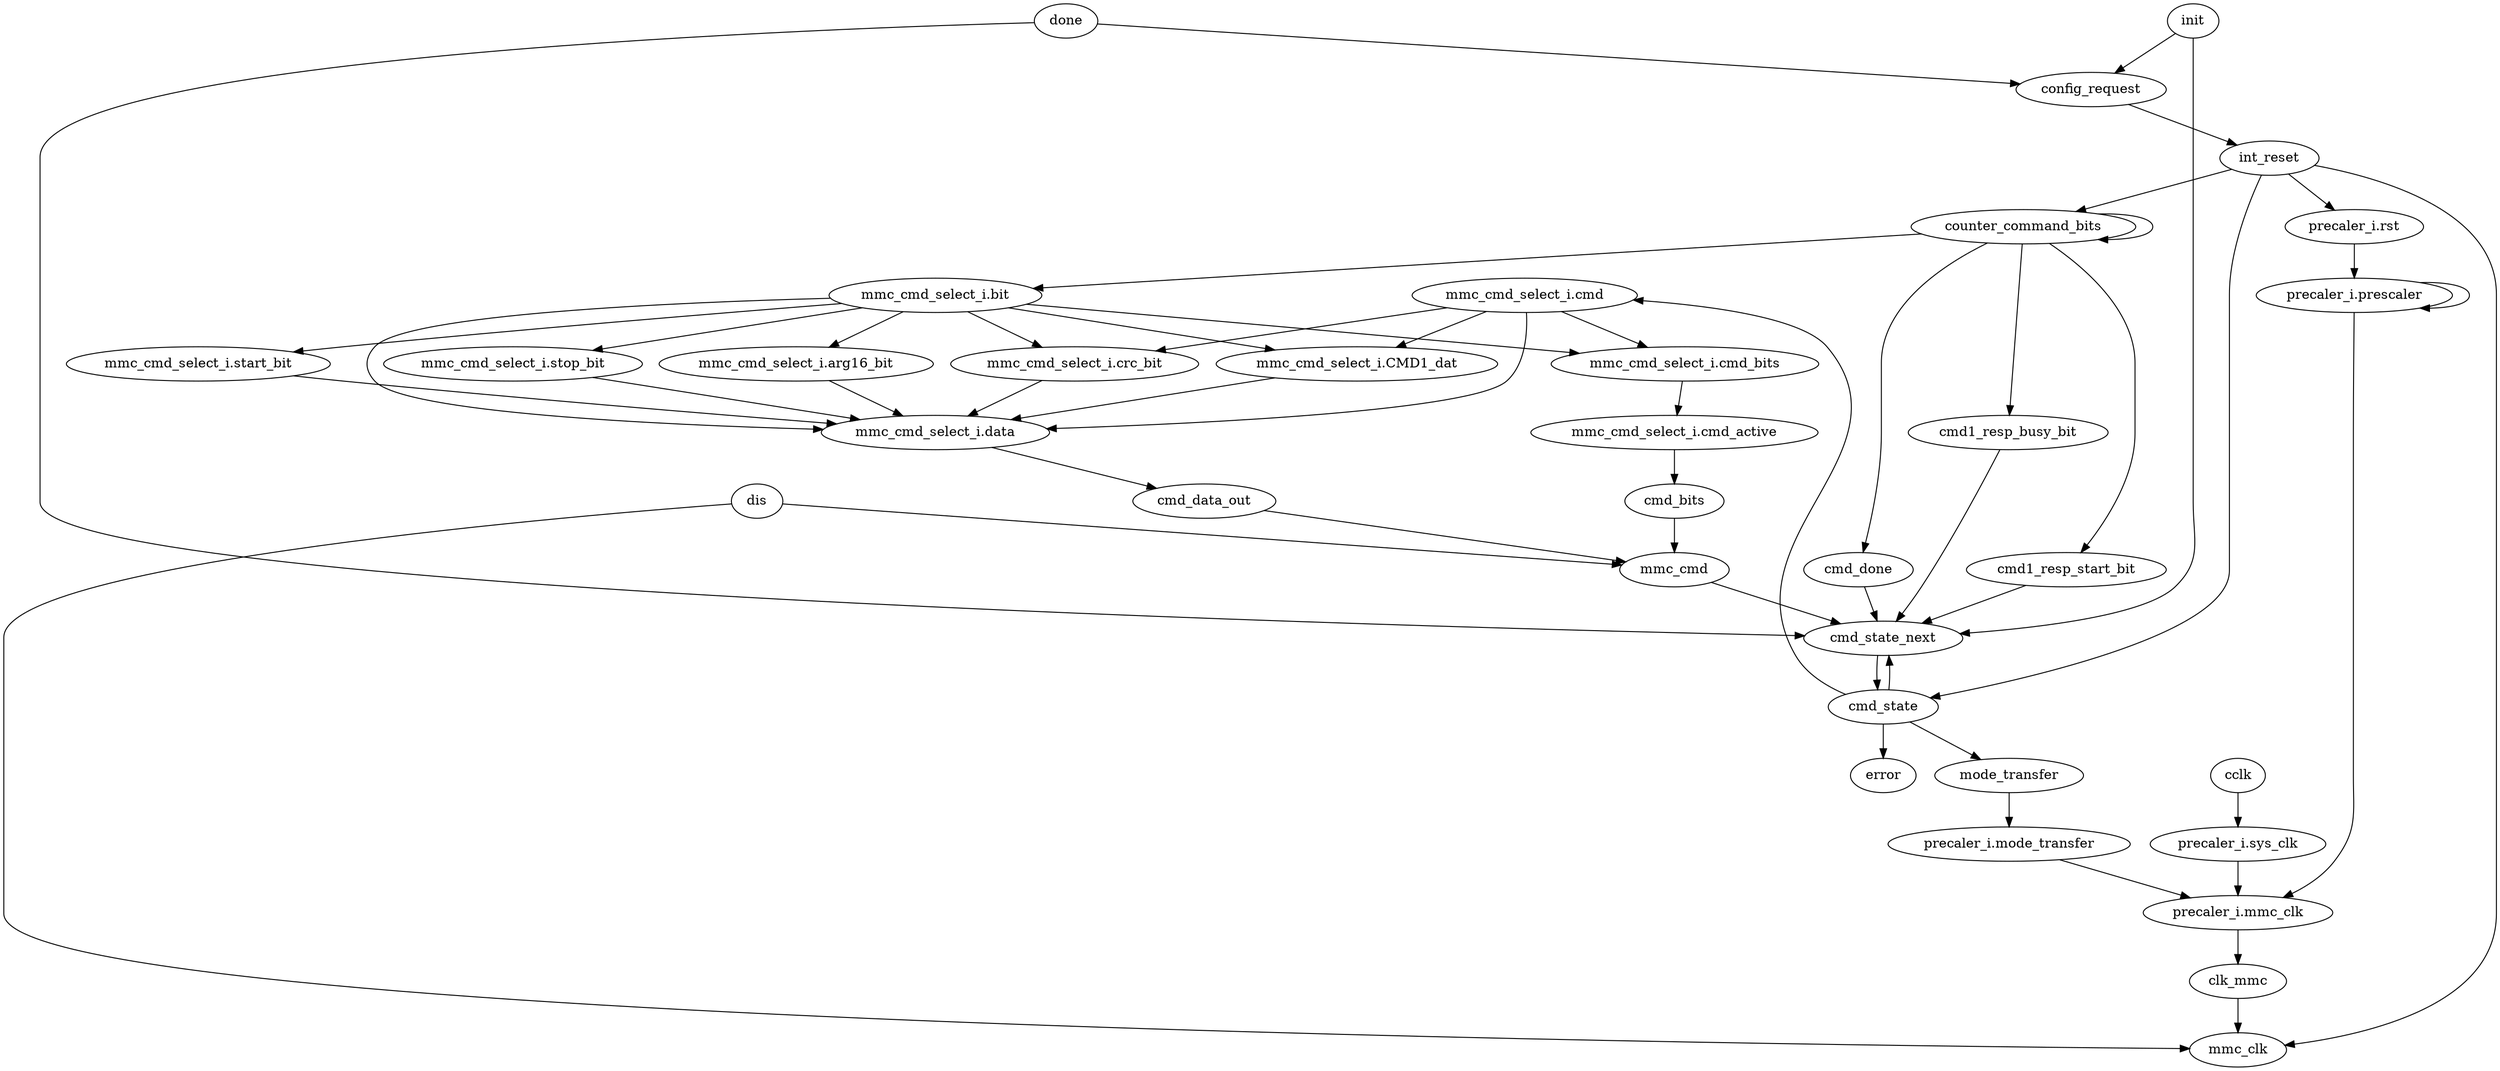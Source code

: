 digraph "()" {
	"mmc_cmd_select_i.cmd" -> "mmc_cmd_select_i.crc_bit"	 [weight=1.0];
	"mmc_cmd_select_i.cmd" -> "mmc_cmd_select_i.CMD1_dat"	 [weight=1.0];
	"mmc_cmd_select_i.cmd" -> "mmc_cmd_select_i.cmd_bits"	 [weight=1.0];
	"mmc_cmd_select_i.cmd" -> "mmc_cmd_select_i.data"	 [weight=1.0];
	int_reset -> "precaler_i.rst"	 [weight=1.0];
	int_reset -> mmc_clk	 [weight=1.0];
	int_reset -> counter_command_bits	 [weight=2.0];
	int_reset -> cmd_state	 [weight=2.0];
	"precaler_i.mmc_clk" -> clk_mmc	 [weight=1.0];
	clk_mmc -> mmc_clk	 [weight=1.0];
	mode_transfer -> "precaler_i.mode_transfer"	 [weight=1.0];
	done -> config_request	 [weight=1.0];
	done -> cmd_state_next	 [weight=1.0];
	config_request -> int_reset	 [weight=1.0];
	"mmc_cmd_select_i.stop_bit" -> "mmc_cmd_select_i.data"	 [weight=1.0];
	cmd_data_out -> mmc_cmd	 [weight=1.0];
	"mmc_cmd_select_i.bit" -> "mmc_cmd_select_i.stop_bit"	 [weight=1.0];
	"mmc_cmd_select_i.bit" -> "mmc_cmd_select_i.crc_bit"	 [weight=1.0];
	"mmc_cmd_select_i.bit" -> "mmc_cmd_select_i.CMD1_dat"	 [weight=1.0];
	"mmc_cmd_select_i.bit" -> "mmc_cmd_select_i.cmd_bits"	 [weight=1.0];
	"mmc_cmd_select_i.bit" -> "mmc_cmd_select_i.data"	 [weight=1.0];
	"mmc_cmd_select_i.bit" -> "mmc_cmd_select_i.arg16_bit"	 [weight=1.0];
	"mmc_cmd_select_i.bit" -> "mmc_cmd_select_i.start_bit"	 [weight=1.0];
	cmd_state_next -> cmd_state	 [weight=1.0];
	init -> config_request	 [weight=1.0];
	init -> cmd_state_next	 [weight=2.0];
	"mmc_cmd_select_i.crc_bit" -> "mmc_cmd_select_i.data"	 [weight=1.0];
	"precaler_i.rst" -> "precaler_i.prescaler"	 [weight=2.0];
	"precaler_i.prescaler" -> "precaler_i.mmc_clk"	 [weight=1.0];
	"precaler_i.prescaler" -> "precaler_i.prescaler"	 [weight=1.0];
	"mmc_cmd_select_i.CMD1_dat" -> "mmc_cmd_select_i.data"	 [weight=1.0];
	"mmc_cmd_select_i.cmd_bits" -> "mmc_cmd_select_i.cmd_active"	 [weight=1.0];
	cmd_done -> cmd_state_next	 [weight=7.0];
	"precaler_i.mode_transfer" -> "precaler_i.mmc_clk"	 [weight=1.0];
	cmd1_resp_busy_bit -> cmd_state_next	 [weight=1.0];
	mmc_cmd -> cmd_state_next	 [weight=2.0];
	cclk -> "precaler_i.sys_clk"	 [weight=1.0];
	counter_command_bits -> "mmc_cmd_select_i.bit"	 [weight=1.0];
	counter_command_bits -> cmd_done	 [weight=1.0];
	counter_command_bits -> cmd1_resp_busy_bit	 [weight=1.0];
	counter_command_bits -> counter_command_bits	 [weight=1.0];
	counter_command_bits -> cmd1_resp_start_bit	 [weight=1.0];
	cmd_state -> "mmc_cmd_select_i.cmd"	 [weight=1.0];
	cmd_state -> mode_transfer	 [weight=1.0];
	cmd_state -> cmd_state_next	 [weight=12.0];
	cmd_state -> error	 [weight=1.0];
	"mmc_cmd_select_i.data" -> cmd_data_out	 [weight=1.0];
	"precaler_i.sys_clk" -> "precaler_i.mmc_clk"	 [weight=1.0];
	"mmc_cmd_select_i.cmd_active" -> cmd_bits	 [weight=1.0];
	cmd_bits -> mmc_cmd	 [weight=1.0];
	"mmc_cmd_select_i.arg16_bit" -> "mmc_cmd_select_i.data"	 [weight=1.0];
	cmd1_resp_start_bit -> cmd_state_next	 [weight=1.0];
	dis -> mmc_clk	 [weight=1.0];
	dis -> mmc_cmd	 [weight=1.0];
	"mmc_cmd_select_i.start_bit" -> "mmc_cmd_select_i.data"	 [weight=1.0];
}
